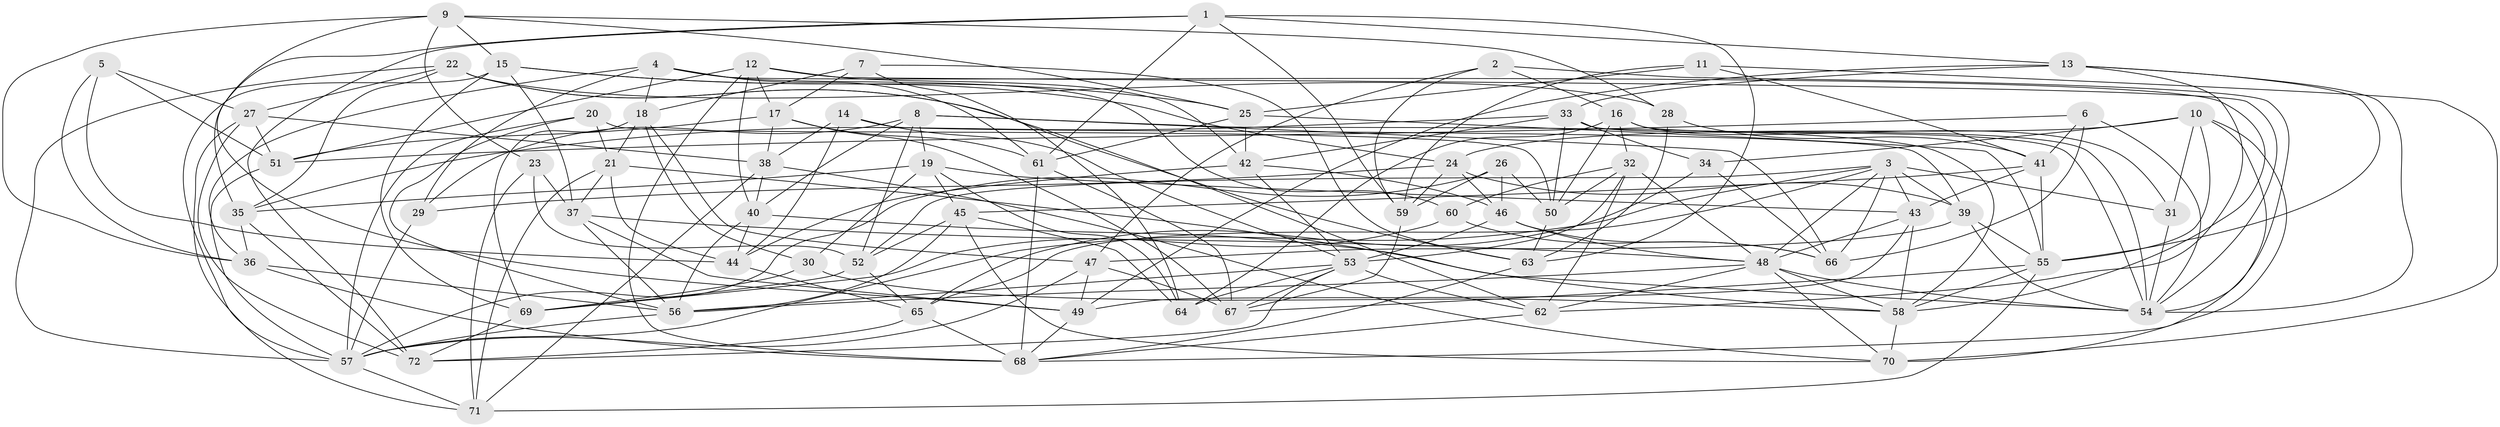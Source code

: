 // original degree distribution, {4: 1.0}
// Generated by graph-tools (version 1.1) at 2025/50/03/09/25 03:50:53]
// undirected, 72 vertices, 213 edges
graph export_dot {
graph [start="1"]
  node [color=gray90,style=filled];
  1;
  2;
  3;
  4;
  5;
  6;
  7;
  8;
  9;
  10;
  11;
  12;
  13;
  14;
  15;
  16;
  17;
  18;
  19;
  20;
  21;
  22;
  23;
  24;
  25;
  26;
  27;
  28;
  29;
  30;
  31;
  32;
  33;
  34;
  35;
  36;
  37;
  38;
  39;
  40;
  41;
  42;
  43;
  44;
  45;
  46;
  47;
  48;
  49;
  50;
  51;
  52;
  53;
  54;
  55;
  56;
  57;
  58;
  59;
  60;
  61;
  62;
  63;
  64;
  65;
  66;
  67;
  68;
  69;
  70;
  71;
  72;
  1 -- 13 [weight=1.0];
  1 -- 35 [weight=1.0];
  1 -- 59 [weight=1.0];
  1 -- 61 [weight=1.0];
  1 -- 63 [weight=1.0];
  1 -- 72 [weight=1.0];
  2 -- 16 [weight=1.0];
  2 -- 47 [weight=1.0];
  2 -- 59 [weight=1.0];
  2 -- 68 [weight=1.0];
  3 -- 31 [weight=1.0];
  3 -- 39 [weight=1.0];
  3 -- 43 [weight=1.0];
  3 -- 48 [weight=1.0];
  3 -- 52 [weight=1.0];
  3 -- 57 [weight=1.0];
  3 -- 65 [weight=1.0];
  3 -- 66 [weight=1.0];
  4 -- 18 [weight=1.0];
  4 -- 29 [weight=1.0];
  4 -- 36 [weight=1.0];
  4 -- 58 [weight=1.0];
  4 -- 60 [weight=1.0];
  4 -- 61 [weight=1.0];
  5 -- 27 [weight=1.0];
  5 -- 36 [weight=1.0];
  5 -- 44 [weight=1.0];
  5 -- 51 [weight=1.0];
  6 -- 41 [weight=1.0];
  6 -- 51 [weight=1.0];
  6 -- 54 [weight=1.0];
  6 -- 66 [weight=1.0];
  7 -- 17 [weight=1.0];
  7 -- 18 [weight=1.0];
  7 -- 63 [weight=1.0];
  7 -- 64 [weight=1.0];
  8 -- 19 [weight=1.0];
  8 -- 29 [weight=1.0];
  8 -- 40 [weight=1.0];
  8 -- 52 [weight=1.0];
  8 -- 58 [weight=1.0];
  8 -- 66 [weight=1.0];
  9 -- 15 [weight=1.0];
  9 -- 23 [weight=1.0];
  9 -- 25 [weight=1.0];
  9 -- 28 [weight=1.0];
  9 -- 36 [weight=1.0];
  9 -- 49 [weight=1.0];
  10 -- 24 [weight=1.0];
  10 -- 31 [weight=1.0];
  10 -- 34 [weight=1.0];
  10 -- 54 [weight=1.0];
  10 -- 55 [weight=1.0];
  10 -- 70 [weight=1.0];
  11 -- 25 [weight=1.0];
  11 -- 41 [weight=1.0];
  11 -- 59 [weight=1.0];
  11 -- 70 [weight=1.0];
  12 -- 17 [weight=1.0];
  12 -- 40 [weight=1.0];
  12 -- 42 [weight=1.0];
  12 -- 51 [weight=1.0];
  12 -- 54 [weight=1.0];
  12 -- 68 [weight=1.0];
  13 -- 33 [weight=1.0];
  13 -- 49 [weight=1.0];
  13 -- 54 [weight=1.0];
  13 -- 55 [weight=1.0];
  13 -- 62 [weight=1.0];
  14 -- 38 [weight=1.0];
  14 -- 39 [weight=1.0];
  14 -- 44 [weight=1.0];
  14 -- 53 [weight=1.0];
  15 -- 24 [weight=1.0];
  15 -- 25 [weight=1.0];
  15 -- 37 [weight=1.0];
  15 -- 57 [weight=1.0];
  15 -- 69 [weight=1.0];
  16 -- 31 [weight=1.0];
  16 -- 32 [weight=1.0];
  16 -- 50 [weight=1.0];
  16 -- 54 [weight=1.0];
  16 -- 64 [weight=1.0];
  17 -- 38 [weight=1.0];
  17 -- 51 [weight=1.0];
  17 -- 61 [weight=1.0];
  17 -- 67 [weight=1.0];
  18 -- 21 [weight=1.0];
  18 -- 30 [weight=1.0];
  18 -- 47 [weight=1.0];
  18 -- 69 [weight=1.0];
  19 -- 30 [weight=1.0];
  19 -- 35 [weight=1.0];
  19 -- 43 [weight=1.0];
  19 -- 45 [weight=1.0];
  19 -- 64 [weight=1.0];
  20 -- 21 [weight=1.0];
  20 -- 50 [weight=1.0];
  20 -- 56 [weight=1.0];
  20 -- 57 [weight=1.0];
  21 -- 37 [weight=1.0];
  21 -- 44 [weight=1.0];
  21 -- 58 [weight=1.0];
  21 -- 71 [weight=1.0];
  22 -- 27 [weight=1.0];
  22 -- 28 [weight=1.0];
  22 -- 35 [weight=1.0];
  22 -- 57 [weight=1.0];
  22 -- 62 [weight=1.0];
  22 -- 63 [weight=1.0];
  23 -- 37 [weight=1.0];
  23 -- 52 [weight=1.0];
  23 -- 71 [weight=1.0];
  24 -- 29 [weight=1.0];
  24 -- 39 [weight=1.0];
  24 -- 46 [weight=1.0];
  24 -- 59 [weight=1.0];
  25 -- 42 [weight=1.0];
  25 -- 55 [weight=1.0];
  25 -- 61 [weight=1.0];
  26 -- 46 [weight=1.0];
  26 -- 50 [weight=1.0];
  26 -- 57 [weight=1.0];
  26 -- 59 [weight=1.0];
  27 -- 38 [weight=1.0];
  27 -- 51 [weight=1.0];
  27 -- 71 [weight=1.0];
  27 -- 72 [weight=1.0];
  28 -- 41 [weight=1.0];
  28 -- 63 [weight=1.0];
  29 -- 57 [weight=1.0];
  30 -- 58 [weight=1.0];
  30 -- 69 [weight=1.0];
  31 -- 54 [weight=1.0];
  32 -- 48 [weight=1.0];
  32 -- 50 [weight=1.0];
  32 -- 53 [weight=1.0];
  32 -- 60 [weight=1.0];
  32 -- 62 [weight=1.0];
  33 -- 34 [weight=1.0];
  33 -- 35 [weight=1.0];
  33 -- 42 [weight=1.0];
  33 -- 50 [weight=1.0];
  33 -- 54 [weight=1.0];
  34 -- 65 [weight=1.0];
  34 -- 66 [weight=1.0];
  35 -- 36 [weight=1.0];
  35 -- 72 [weight=1.0];
  36 -- 56 [weight=1.0];
  36 -- 68 [weight=1.0];
  37 -- 48 [weight=1.0];
  37 -- 49 [weight=1.0];
  37 -- 56 [weight=1.0];
  38 -- 40 [weight=1.0];
  38 -- 70 [weight=1.0];
  38 -- 71 [weight=1.0];
  39 -- 47 [weight=1.0];
  39 -- 54 [weight=1.0];
  39 -- 55 [weight=1.0];
  40 -- 44 [weight=1.0];
  40 -- 54 [weight=1.0];
  40 -- 56 [weight=1.0];
  41 -- 43 [weight=1.0];
  41 -- 45 [weight=1.0];
  41 -- 55 [weight=1.0];
  42 -- 44 [weight=1.0];
  42 -- 46 [weight=1.0];
  42 -- 53 [weight=1.0];
  43 -- 48 [weight=1.0];
  43 -- 49 [weight=1.0];
  43 -- 58 [weight=1.0];
  44 -- 65 [weight=1.0];
  45 -- 52 [weight=1.0];
  45 -- 56 [weight=1.0];
  45 -- 64 [weight=1.0];
  45 -- 70 [weight=1.0];
  46 -- 48 [weight=1.0];
  46 -- 53 [weight=1.0];
  46 -- 66 [weight=1.0];
  47 -- 49 [weight=1.0];
  47 -- 57 [weight=1.0];
  47 -- 67 [weight=1.0];
  48 -- 54 [weight=1.0];
  48 -- 56 [weight=1.0];
  48 -- 58 [weight=1.0];
  48 -- 62 [weight=1.0];
  48 -- 70 [weight=1.0];
  49 -- 68 [weight=1.0];
  50 -- 63 [weight=1.0];
  51 -- 57 [weight=1.0];
  52 -- 65 [weight=1.0];
  52 -- 69 [weight=1.0];
  53 -- 56 [weight=1.0];
  53 -- 62 [weight=1.0];
  53 -- 64 [weight=2.0];
  53 -- 67 [weight=1.0];
  53 -- 72 [weight=1.0];
  55 -- 58 [weight=1.0];
  55 -- 67 [weight=1.0];
  55 -- 71 [weight=1.0];
  56 -- 57 [weight=1.0];
  57 -- 71 [weight=1.0];
  58 -- 70 [weight=1.0];
  59 -- 67 [weight=1.0];
  60 -- 66 [weight=1.0];
  60 -- 69 [weight=1.0];
  61 -- 67 [weight=1.0];
  61 -- 68 [weight=1.0];
  62 -- 68 [weight=1.0];
  63 -- 68 [weight=1.0];
  65 -- 68 [weight=1.0];
  65 -- 72 [weight=1.0];
  69 -- 72 [weight=1.0];
}
